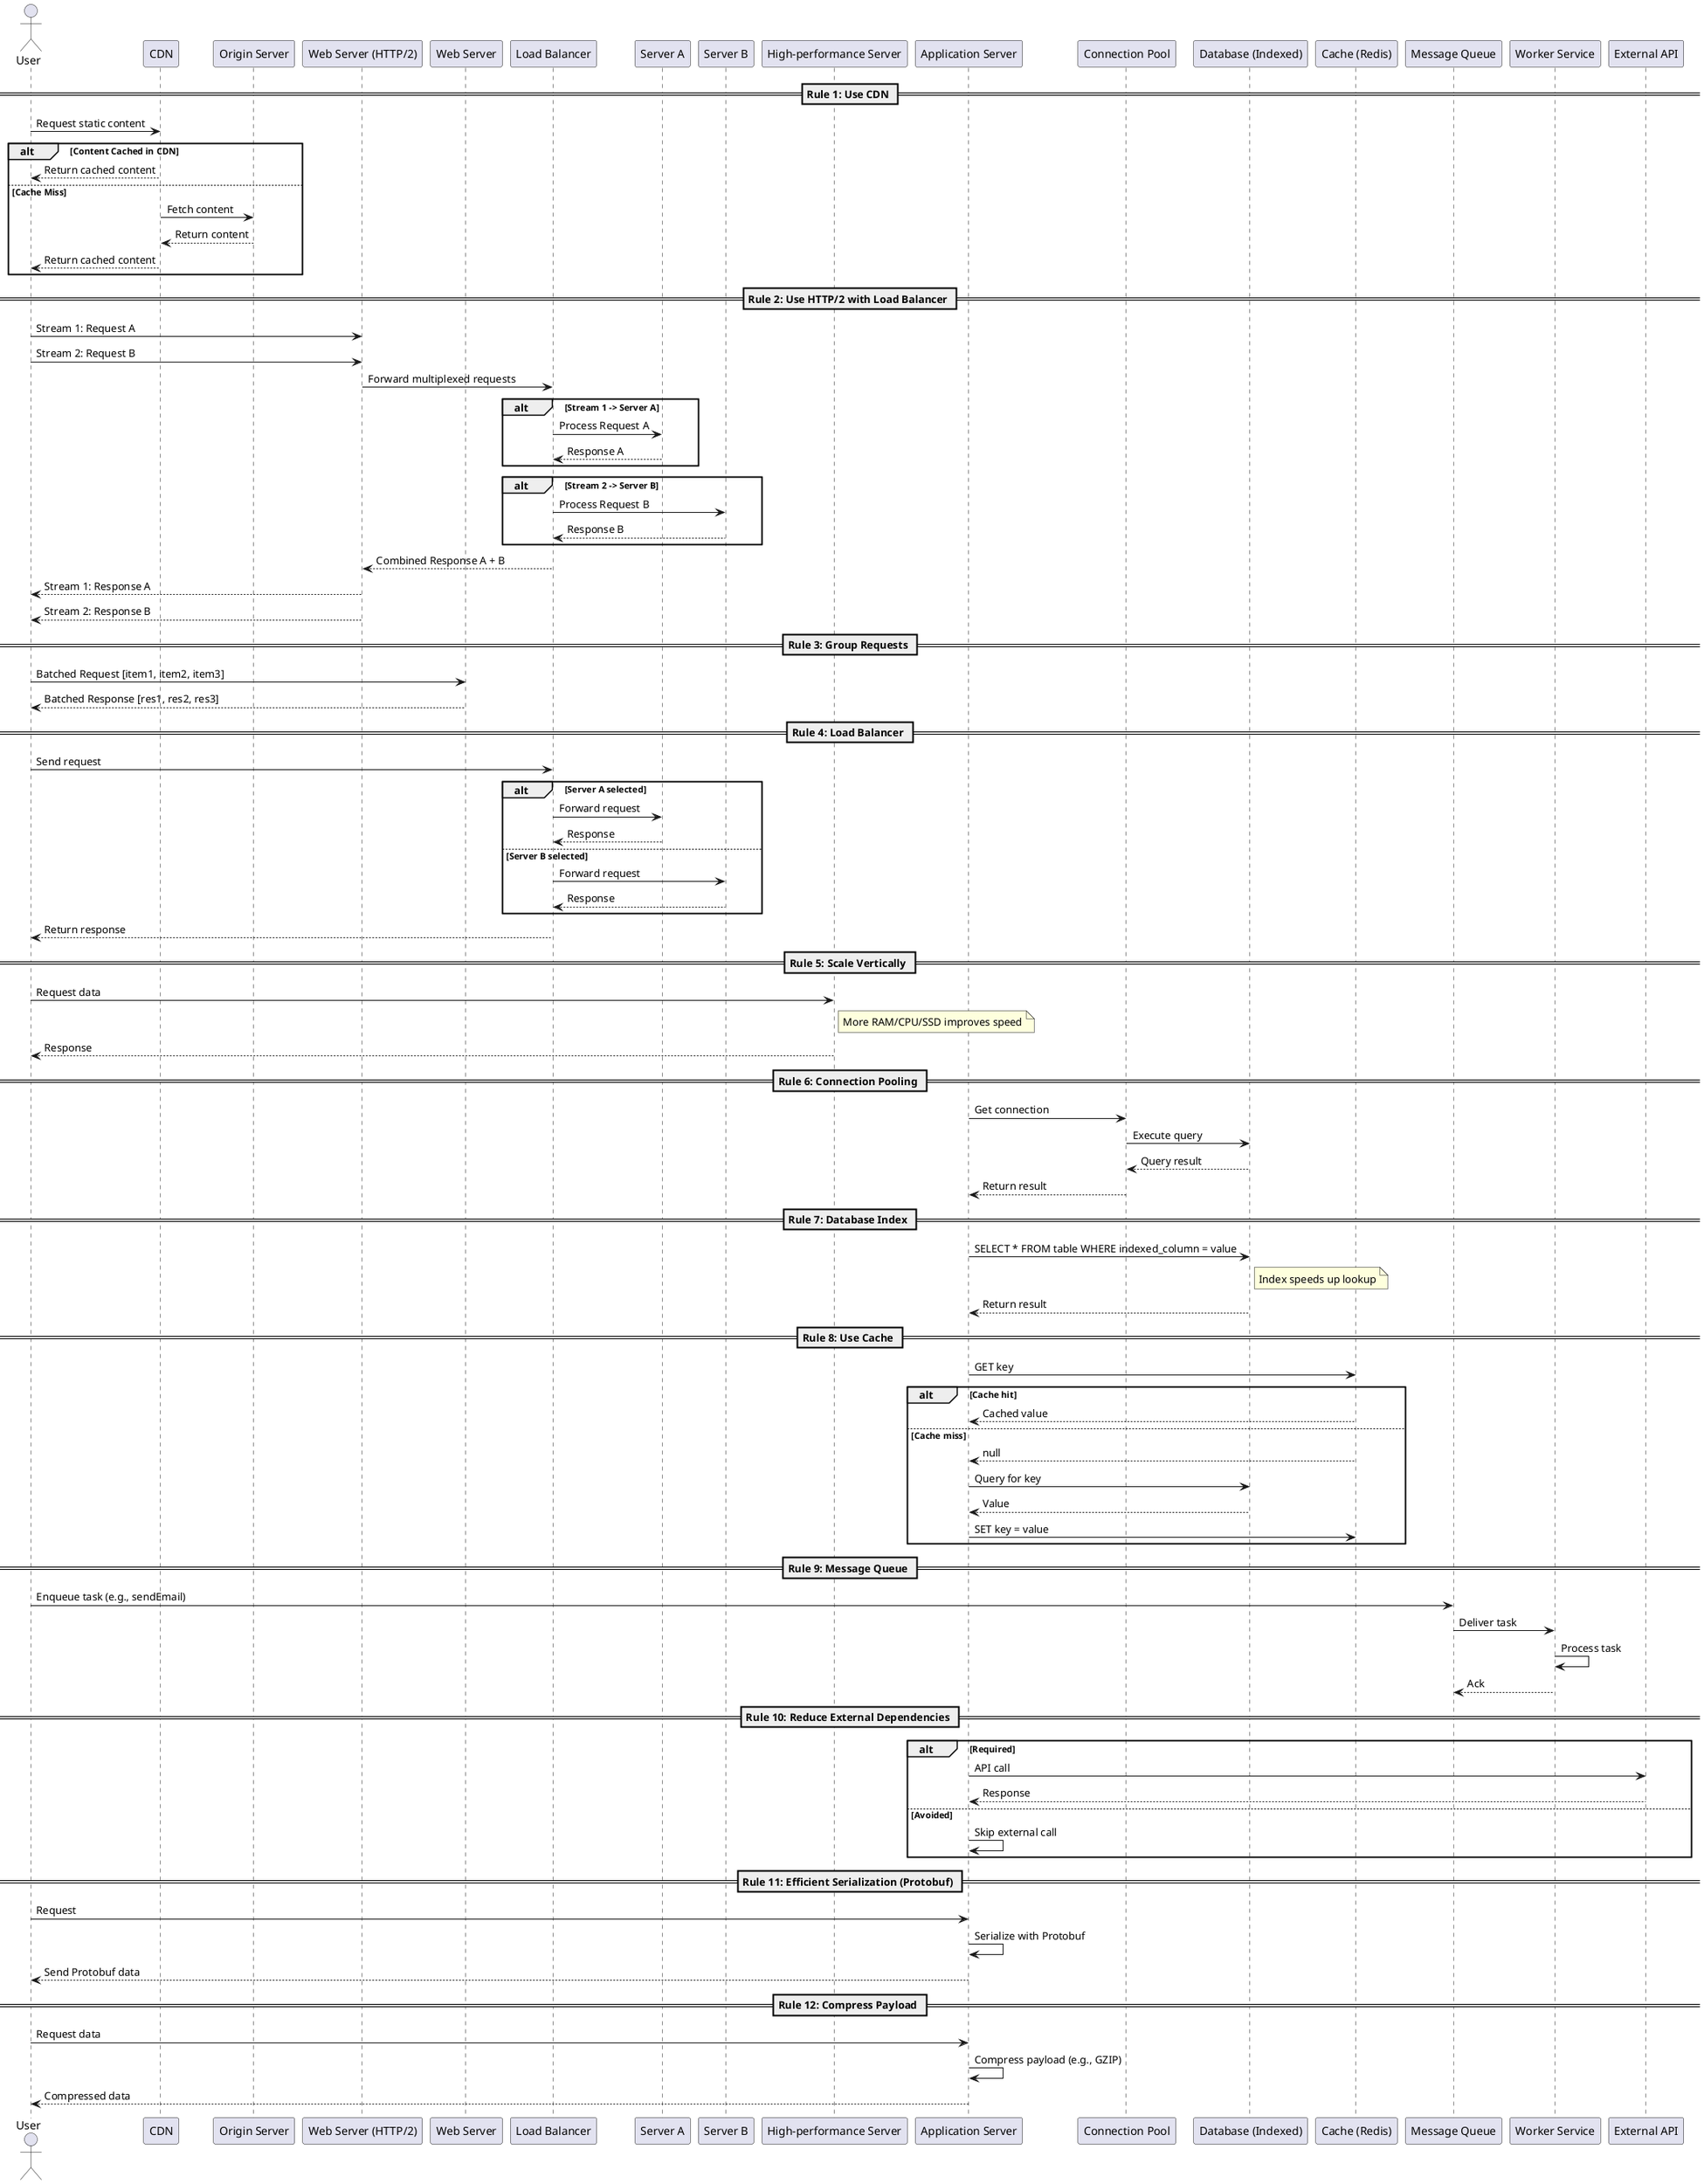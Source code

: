 @startuml

actor User
participant "CDN" as CDN
participant "Origin Server" as Origin
participant "Web Server (HTTP/2)" as HTTP2
participant "Web Server" as WebServer
participant "Load Balancer" as LB
participant "Server A" as ServerA
participant "Server B" as ServerB
participant "High-performance Server" as HighPerf
participant "Application Server" as AppServer
participant "Connection Pool" as Pool
participant "Database (Indexed)" as DB
participant "Cache (Redis)" as Cache
participant "Message Queue" as MQ
participant "Worker Service" as Worker
participant "External API" as API

== Rule 1: Use CDN ==
User -> CDN : Request static content
alt Content Cached in CDN
    CDN --> User : Return cached content
else Cache Miss
    CDN -> Origin : Fetch content
    Origin --> CDN : Return content
    CDN --> User : Return cached content
end

== Rule 2: Use HTTP/2 with Load Balancer ==
User -> HTTP2 : Stream 1: Request A
User -> HTTP2 : Stream 2: Request B
HTTP2 -> LB : Forward multiplexed requests
alt Stream 1 -> Server A
    LB -> ServerA : Process Request A
    ServerA --> LB : Response A
end
alt Stream 2 -> Server B
    LB -> ServerB : Process Request B
    ServerB --> LB : Response B
end
LB --> HTTP2 : Combined Response A + B
HTTP2 --> User : Stream 1: Response A
HTTP2 --> User : Stream 2: Response B

== Rule 3: Group Requests ==
User -> WebServer : Batched Request [item1, item2, item3]
WebServer --> User : Batched Response [res1, res2, res3]

== Rule 4: Load Balancer ==
User -> LB : Send request
alt Server A selected
    LB -> ServerA : Forward request
    ServerA --> LB : Response
else Server B selected
    LB -> ServerB : Forward request
    ServerB --> LB : Response
end
LB --> User : Return response

== Rule 5: Scale Vertically ==
User -> HighPerf : Request data
note right of HighPerf
  More RAM/CPU/SSD improves speed
end note
HighPerf --> User : Response

== Rule 6: Connection Pooling ==
AppServer -> Pool : Get connection
Pool -> DB : Execute query
DB --> Pool : Query result
Pool --> AppServer : Return result

== Rule 7: Database Index ==
AppServer -> DB : SELECT * FROM table WHERE indexed_column = value
note right of DB
  Index speeds up lookup
end note
DB --> AppServer : Return result

== Rule 8: Use Cache ==
AppServer -> Cache : GET key
alt Cache hit
    Cache --> AppServer : Cached value
else Cache miss
    Cache --> AppServer : null
    AppServer -> DB : Query for key
    DB --> AppServer : Value
    AppServer -> Cache : SET key = value
end

== Rule 9: Message Queue ==
User -> MQ : Enqueue task (e.g., sendEmail)
MQ -> Worker : Deliver task
Worker -> Worker : Process task
Worker --> MQ : Ack

== Rule 10: Reduce External Dependencies ==
alt Required
    AppServer -> API : API call
    API --> AppServer : Response
else Avoided
    AppServer -> AppServer : Skip external call
end

== Rule 11: Efficient Serialization (Protobuf) ==
User -> AppServer : Request
AppServer -> AppServer : Serialize with Protobuf
AppServer --> User : Send Protobuf data

== Rule 12: Compress Payload ==
User -> AppServer : Request data
AppServer -> AppServer : Compress payload (e.g., GZIP)
AppServer --> User : Compressed data

@enduml
